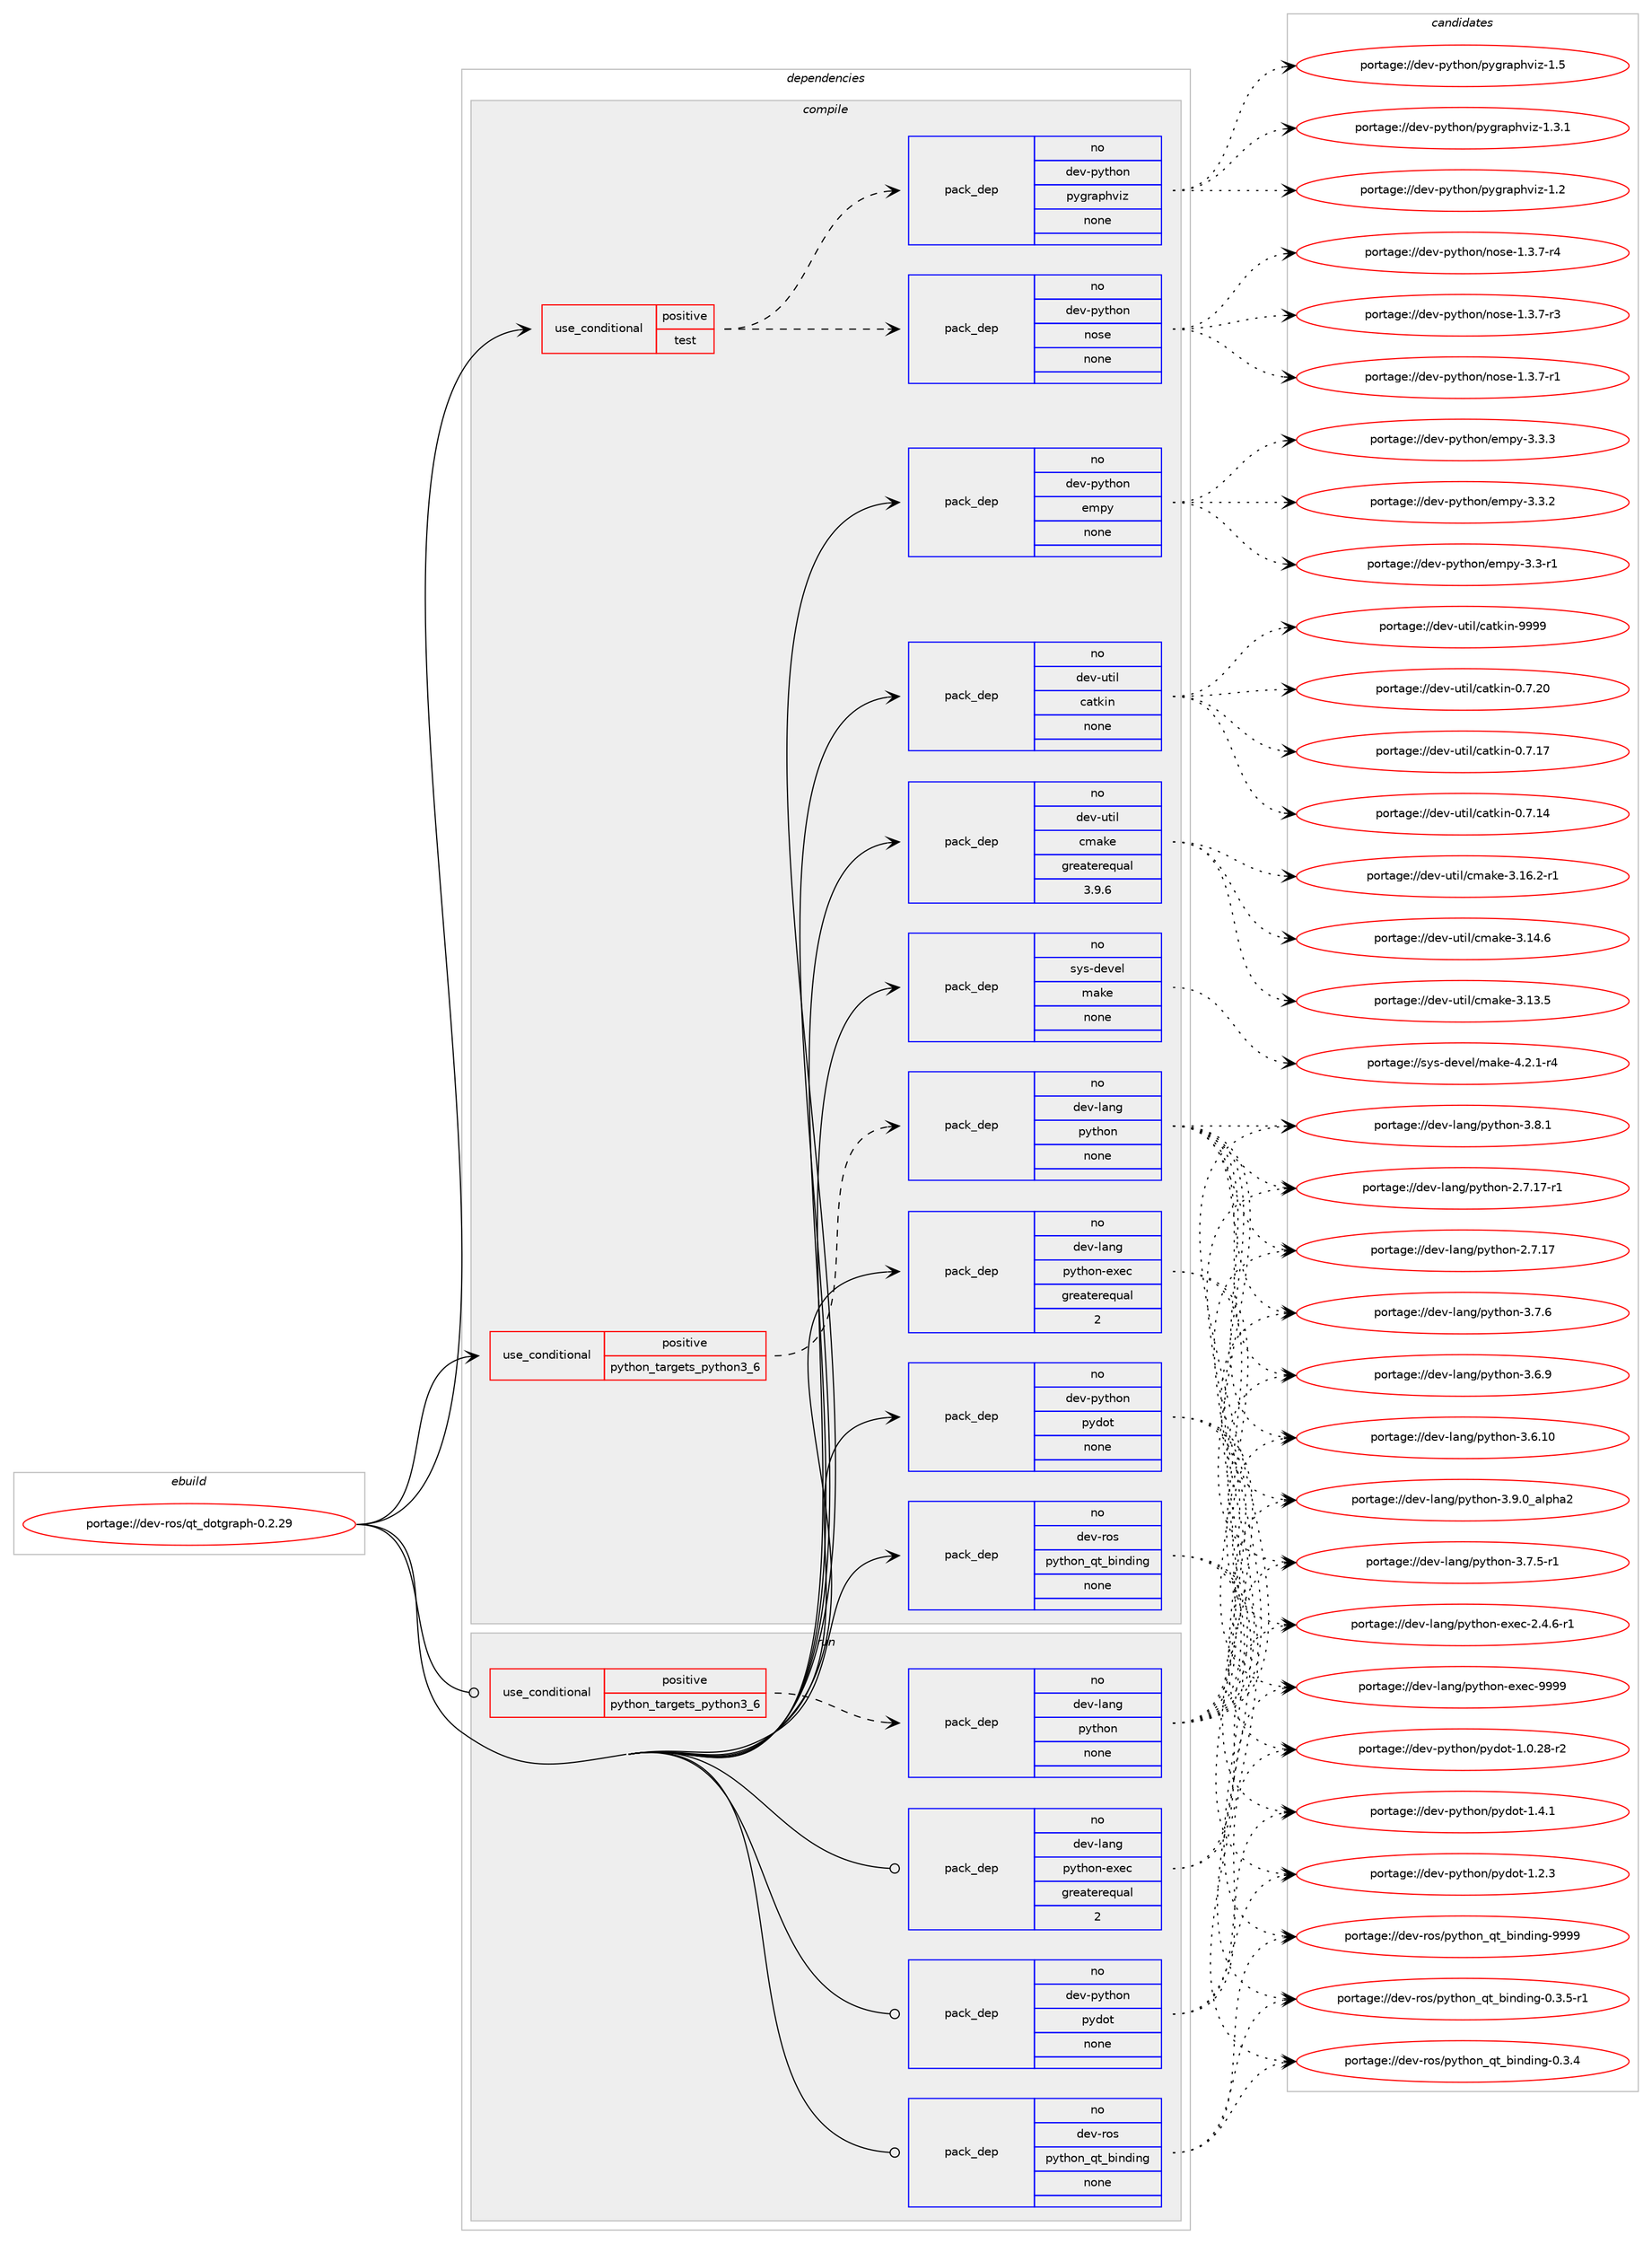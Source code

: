 digraph prolog {

# *************
# Graph options
# *************

newrank=true;
concentrate=true;
compound=true;
graph [rankdir=LR,fontname=Helvetica,fontsize=10,ranksep=1.5];#, ranksep=2.5, nodesep=0.2];
edge  [arrowhead=vee];
node  [fontname=Helvetica,fontsize=10];

# **********
# The ebuild
# **********

subgraph cluster_leftcol {
color=gray;
label=<<i>ebuild</i>>;
id [label="portage://dev-ros/qt_dotgraph-0.2.29", color=red, width=4, href="../dev-ros/qt_dotgraph-0.2.29.svg"];
}

# ****************
# The dependencies
# ****************

subgraph cluster_midcol {
color=gray;
label=<<i>dependencies</i>>;
subgraph cluster_compile {
fillcolor="#eeeeee";
style=filled;
label=<<i>compile</i>>;
subgraph cond98842 {
dependency392812 [label=<<TABLE BORDER="0" CELLBORDER="1" CELLSPACING="0" CELLPADDING="4"><TR><TD ROWSPAN="3" CELLPADDING="10">use_conditional</TD></TR><TR><TD>positive</TD></TR><TR><TD>python_targets_python3_6</TD></TR></TABLE>>, shape=none, color=red];
subgraph pack289117 {
dependency392813 [label=<<TABLE BORDER="0" CELLBORDER="1" CELLSPACING="0" CELLPADDING="4" WIDTH="220"><TR><TD ROWSPAN="6" CELLPADDING="30">pack_dep</TD></TR><TR><TD WIDTH="110">no</TD></TR><TR><TD>dev-lang</TD></TR><TR><TD>python</TD></TR><TR><TD>none</TD></TR><TR><TD></TD></TR></TABLE>>, shape=none, color=blue];
}
dependency392812:e -> dependency392813:w [weight=20,style="dashed",arrowhead="vee"];
}
id:e -> dependency392812:w [weight=20,style="solid",arrowhead="vee"];
subgraph cond98843 {
dependency392814 [label=<<TABLE BORDER="0" CELLBORDER="1" CELLSPACING="0" CELLPADDING="4"><TR><TD ROWSPAN="3" CELLPADDING="10">use_conditional</TD></TR><TR><TD>positive</TD></TR><TR><TD>test</TD></TR></TABLE>>, shape=none, color=red];
subgraph pack289118 {
dependency392815 [label=<<TABLE BORDER="0" CELLBORDER="1" CELLSPACING="0" CELLPADDING="4" WIDTH="220"><TR><TD ROWSPAN="6" CELLPADDING="30">pack_dep</TD></TR><TR><TD WIDTH="110">no</TD></TR><TR><TD>dev-python</TD></TR><TR><TD>nose</TD></TR><TR><TD>none</TD></TR><TR><TD></TD></TR></TABLE>>, shape=none, color=blue];
}
dependency392814:e -> dependency392815:w [weight=20,style="dashed",arrowhead="vee"];
subgraph pack289119 {
dependency392816 [label=<<TABLE BORDER="0" CELLBORDER="1" CELLSPACING="0" CELLPADDING="4" WIDTH="220"><TR><TD ROWSPAN="6" CELLPADDING="30">pack_dep</TD></TR><TR><TD WIDTH="110">no</TD></TR><TR><TD>dev-python</TD></TR><TR><TD>pygraphviz</TD></TR><TR><TD>none</TD></TR><TR><TD></TD></TR></TABLE>>, shape=none, color=blue];
}
dependency392814:e -> dependency392816:w [weight=20,style="dashed",arrowhead="vee"];
}
id:e -> dependency392814:w [weight=20,style="solid",arrowhead="vee"];
subgraph pack289120 {
dependency392817 [label=<<TABLE BORDER="0" CELLBORDER="1" CELLSPACING="0" CELLPADDING="4" WIDTH="220"><TR><TD ROWSPAN="6" CELLPADDING="30">pack_dep</TD></TR><TR><TD WIDTH="110">no</TD></TR><TR><TD>dev-lang</TD></TR><TR><TD>python-exec</TD></TR><TR><TD>greaterequal</TD></TR><TR><TD>2</TD></TR></TABLE>>, shape=none, color=blue];
}
id:e -> dependency392817:w [weight=20,style="solid",arrowhead="vee"];
subgraph pack289121 {
dependency392818 [label=<<TABLE BORDER="0" CELLBORDER="1" CELLSPACING="0" CELLPADDING="4" WIDTH="220"><TR><TD ROWSPAN="6" CELLPADDING="30">pack_dep</TD></TR><TR><TD WIDTH="110">no</TD></TR><TR><TD>dev-python</TD></TR><TR><TD>empy</TD></TR><TR><TD>none</TD></TR><TR><TD></TD></TR></TABLE>>, shape=none, color=blue];
}
id:e -> dependency392818:w [weight=20,style="solid",arrowhead="vee"];
subgraph pack289122 {
dependency392819 [label=<<TABLE BORDER="0" CELLBORDER="1" CELLSPACING="0" CELLPADDING="4" WIDTH="220"><TR><TD ROWSPAN="6" CELLPADDING="30">pack_dep</TD></TR><TR><TD WIDTH="110">no</TD></TR><TR><TD>dev-python</TD></TR><TR><TD>pydot</TD></TR><TR><TD>none</TD></TR><TR><TD></TD></TR></TABLE>>, shape=none, color=blue];
}
id:e -> dependency392819:w [weight=20,style="solid",arrowhead="vee"];
subgraph pack289123 {
dependency392820 [label=<<TABLE BORDER="0" CELLBORDER="1" CELLSPACING="0" CELLPADDING="4" WIDTH="220"><TR><TD ROWSPAN="6" CELLPADDING="30">pack_dep</TD></TR><TR><TD WIDTH="110">no</TD></TR><TR><TD>dev-ros</TD></TR><TR><TD>python_qt_binding</TD></TR><TR><TD>none</TD></TR><TR><TD></TD></TR></TABLE>>, shape=none, color=blue];
}
id:e -> dependency392820:w [weight=20,style="solid",arrowhead="vee"];
subgraph pack289124 {
dependency392821 [label=<<TABLE BORDER="0" CELLBORDER="1" CELLSPACING="0" CELLPADDING="4" WIDTH="220"><TR><TD ROWSPAN="6" CELLPADDING="30">pack_dep</TD></TR><TR><TD WIDTH="110">no</TD></TR><TR><TD>dev-util</TD></TR><TR><TD>catkin</TD></TR><TR><TD>none</TD></TR><TR><TD></TD></TR></TABLE>>, shape=none, color=blue];
}
id:e -> dependency392821:w [weight=20,style="solid",arrowhead="vee"];
subgraph pack289125 {
dependency392822 [label=<<TABLE BORDER="0" CELLBORDER="1" CELLSPACING="0" CELLPADDING="4" WIDTH="220"><TR><TD ROWSPAN="6" CELLPADDING="30">pack_dep</TD></TR><TR><TD WIDTH="110">no</TD></TR><TR><TD>dev-util</TD></TR><TR><TD>cmake</TD></TR><TR><TD>greaterequal</TD></TR><TR><TD>3.9.6</TD></TR></TABLE>>, shape=none, color=blue];
}
id:e -> dependency392822:w [weight=20,style="solid",arrowhead="vee"];
subgraph pack289126 {
dependency392823 [label=<<TABLE BORDER="0" CELLBORDER="1" CELLSPACING="0" CELLPADDING="4" WIDTH="220"><TR><TD ROWSPAN="6" CELLPADDING="30">pack_dep</TD></TR><TR><TD WIDTH="110">no</TD></TR><TR><TD>sys-devel</TD></TR><TR><TD>make</TD></TR><TR><TD>none</TD></TR><TR><TD></TD></TR></TABLE>>, shape=none, color=blue];
}
id:e -> dependency392823:w [weight=20,style="solid",arrowhead="vee"];
}
subgraph cluster_compileandrun {
fillcolor="#eeeeee";
style=filled;
label=<<i>compile and run</i>>;
}
subgraph cluster_run {
fillcolor="#eeeeee";
style=filled;
label=<<i>run</i>>;
subgraph cond98844 {
dependency392824 [label=<<TABLE BORDER="0" CELLBORDER="1" CELLSPACING="0" CELLPADDING="4"><TR><TD ROWSPAN="3" CELLPADDING="10">use_conditional</TD></TR><TR><TD>positive</TD></TR><TR><TD>python_targets_python3_6</TD></TR></TABLE>>, shape=none, color=red];
subgraph pack289127 {
dependency392825 [label=<<TABLE BORDER="0" CELLBORDER="1" CELLSPACING="0" CELLPADDING="4" WIDTH="220"><TR><TD ROWSPAN="6" CELLPADDING="30">pack_dep</TD></TR><TR><TD WIDTH="110">no</TD></TR><TR><TD>dev-lang</TD></TR><TR><TD>python</TD></TR><TR><TD>none</TD></TR><TR><TD></TD></TR></TABLE>>, shape=none, color=blue];
}
dependency392824:e -> dependency392825:w [weight=20,style="dashed",arrowhead="vee"];
}
id:e -> dependency392824:w [weight=20,style="solid",arrowhead="odot"];
subgraph pack289128 {
dependency392826 [label=<<TABLE BORDER="0" CELLBORDER="1" CELLSPACING="0" CELLPADDING="4" WIDTH="220"><TR><TD ROWSPAN="6" CELLPADDING="30">pack_dep</TD></TR><TR><TD WIDTH="110">no</TD></TR><TR><TD>dev-lang</TD></TR><TR><TD>python-exec</TD></TR><TR><TD>greaterequal</TD></TR><TR><TD>2</TD></TR></TABLE>>, shape=none, color=blue];
}
id:e -> dependency392826:w [weight=20,style="solid",arrowhead="odot"];
subgraph pack289129 {
dependency392827 [label=<<TABLE BORDER="0" CELLBORDER="1" CELLSPACING="0" CELLPADDING="4" WIDTH="220"><TR><TD ROWSPAN="6" CELLPADDING="30">pack_dep</TD></TR><TR><TD WIDTH="110">no</TD></TR><TR><TD>dev-python</TD></TR><TR><TD>pydot</TD></TR><TR><TD>none</TD></TR><TR><TD></TD></TR></TABLE>>, shape=none, color=blue];
}
id:e -> dependency392827:w [weight=20,style="solid",arrowhead="odot"];
subgraph pack289130 {
dependency392828 [label=<<TABLE BORDER="0" CELLBORDER="1" CELLSPACING="0" CELLPADDING="4" WIDTH="220"><TR><TD ROWSPAN="6" CELLPADDING="30">pack_dep</TD></TR><TR><TD WIDTH="110">no</TD></TR><TR><TD>dev-ros</TD></TR><TR><TD>python_qt_binding</TD></TR><TR><TD>none</TD></TR><TR><TD></TD></TR></TABLE>>, shape=none, color=blue];
}
id:e -> dependency392828:w [weight=20,style="solid",arrowhead="odot"];
}
}

# **************
# The candidates
# **************

subgraph cluster_choices {
rank=same;
color=gray;
label=<<i>candidates</i>>;

subgraph choice289117 {
color=black;
nodesep=1;
choice10010111845108971101034711212111610411111045514657464895971081121049750 [label="portage://dev-lang/python-3.9.0_alpha2", color=red, width=4,href="../dev-lang/python-3.9.0_alpha2.svg"];
choice100101118451089711010347112121116104111110455146564649 [label="portage://dev-lang/python-3.8.1", color=red, width=4,href="../dev-lang/python-3.8.1.svg"];
choice100101118451089711010347112121116104111110455146554654 [label="portage://dev-lang/python-3.7.6", color=red, width=4,href="../dev-lang/python-3.7.6.svg"];
choice1001011184510897110103471121211161041111104551465546534511449 [label="portage://dev-lang/python-3.7.5-r1", color=red, width=4,href="../dev-lang/python-3.7.5-r1.svg"];
choice100101118451089711010347112121116104111110455146544657 [label="portage://dev-lang/python-3.6.9", color=red, width=4,href="../dev-lang/python-3.6.9.svg"];
choice10010111845108971101034711212111610411111045514654464948 [label="portage://dev-lang/python-3.6.10", color=red, width=4,href="../dev-lang/python-3.6.10.svg"];
choice100101118451089711010347112121116104111110455046554649554511449 [label="portage://dev-lang/python-2.7.17-r1", color=red, width=4,href="../dev-lang/python-2.7.17-r1.svg"];
choice10010111845108971101034711212111610411111045504655464955 [label="portage://dev-lang/python-2.7.17", color=red, width=4,href="../dev-lang/python-2.7.17.svg"];
dependency392813:e -> choice10010111845108971101034711212111610411111045514657464895971081121049750:w [style=dotted,weight="100"];
dependency392813:e -> choice100101118451089711010347112121116104111110455146564649:w [style=dotted,weight="100"];
dependency392813:e -> choice100101118451089711010347112121116104111110455146554654:w [style=dotted,weight="100"];
dependency392813:e -> choice1001011184510897110103471121211161041111104551465546534511449:w [style=dotted,weight="100"];
dependency392813:e -> choice100101118451089711010347112121116104111110455146544657:w [style=dotted,weight="100"];
dependency392813:e -> choice10010111845108971101034711212111610411111045514654464948:w [style=dotted,weight="100"];
dependency392813:e -> choice100101118451089711010347112121116104111110455046554649554511449:w [style=dotted,weight="100"];
dependency392813:e -> choice10010111845108971101034711212111610411111045504655464955:w [style=dotted,weight="100"];
}
subgraph choice289118 {
color=black;
nodesep=1;
choice10010111845112121116104111110471101111151014549465146554511452 [label="portage://dev-python/nose-1.3.7-r4", color=red, width=4,href="../dev-python/nose-1.3.7-r4.svg"];
choice10010111845112121116104111110471101111151014549465146554511451 [label="portage://dev-python/nose-1.3.7-r3", color=red, width=4,href="../dev-python/nose-1.3.7-r3.svg"];
choice10010111845112121116104111110471101111151014549465146554511449 [label="portage://dev-python/nose-1.3.7-r1", color=red, width=4,href="../dev-python/nose-1.3.7-r1.svg"];
dependency392815:e -> choice10010111845112121116104111110471101111151014549465146554511452:w [style=dotted,weight="100"];
dependency392815:e -> choice10010111845112121116104111110471101111151014549465146554511451:w [style=dotted,weight="100"];
dependency392815:e -> choice10010111845112121116104111110471101111151014549465146554511449:w [style=dotted,weight="100"];
}
subgraph choice289119 {
color=black;
nodesep=1;
choice10010111845112121116104111110471121211031149711210411810512245494653 [label="portage://dev-python/pygraphviz-1.5", color=red, width=4,href="../dev-python/pygraphviz-1.5.svg"];
choice100101118451121211161041111104711212110311497112104118105122454946514649 [label="portage://dev-python/pygraphviz-1.3.1", color=red, width=4,href="../dev-python/pygraphviz-1.3.1.svg"];
choice10010111845112121116104111110471121211031149711210411810512245494650 [label="portage://dev-python/pygraphviz-1.2", color=red, width=4,href="../dev-python/pygraphviz-1.2.svg"];
dependency392816:e -> choice10010111845112121116104111110471121211031149711210411810512245494653:w [style=dotted,weight="100"];
dependency392816:e -> choice100101118451121211161041111104711212110311497112104118105122454946514649:w [style=dotted,weight="100"];
dependency392816:e -> choice10010111845112121116104111110471121211031149711210411810512245494650:w [style=dotted,weight="100"];
}
subgraph choice289120 {
color=black;
nodesep=1;
choice10010111845108971101034711212111610411111045101120101994557575757 [label="portage://dev-lang/python-exec-9999", color=red, width=4,href="../dev-lang/python-exec-9999.svg"];
choice10010111845108971101034711212111610411111045101120101994550465246544511449 [label="portage://dev-lang/python-exec-2.4.6-r1", color=red, width=4,href="../dev-lang/python-exec-2.4.6-r1.svg"];
dependency392817:e -> choice10010111845108971101034711212111610411111045101120101994557575757:w [style=dotted,weight="100"];
dependency392817:e -> choice10010111845108971101034711212111610411111045101120101994550465246544511449:w [style=dotted,weight="100"];
}
subgraph choice289121 {
color=black;
nodesep=1;
choice1001011184511212111610411111047101109112121455146514651 [label="portage://dev-python/empy-3.3.3", color=red, width=4,href="../dev-python/empy-3.3.3.svg"];
choice1001011184511212111610411111047101109112121455146514650 [label="portage://dev-python/empy-3.3.2", color=red, width=4,href="../dev-python/empy-3.3.2.svg"];
choice1001011184511212111610411111047101109112121455146514511449 [label="portage://dev-python/empy-3.3-r1", color=red, width=4,href="../dev-python/empy-3.3-r1.svg"];
dependency392818:e -> choice1001011184511212111610411111047101109112121455146514651:w [style=dotted,weight="100"];
dependency392818:e -> choice1001011184511212111610411111047101109112121455146514650:w [style=dotted,weight="100"];
dependency392818:e -> choice1001011184511212111610411111047101109112121455146514511449:w [style=dotted,weight="100"];
}
subgraph choice289122 {
color=black;
nodesep=1;
choice1001011184511212111610411111047112121100111116454946524649 [label="portage://dev-python/pydot-1.4.1", color=red, width=4,href="../dev-python/pydot-1.4.1.svg"];
choice1001011184511212111610411111047112121100111116454946504651 [label="portage://dev-python/pydot-1.2.3", color=red, width=4,href="../dev-python/pydot-1.2.3.svg"];
choice1001011184511212111610411111047112121100111116454946484650564511450 [label="portage://dev-python/pydot-1.0.28-r2", color=red, width=4,href="../dev-python/pydot-1.0.28-r2.svg"];
dependency392819:e -> choice1001011184511212111610411111047112121100111116454946524649:w [style=dotted,weight="100"];
dependency392819:e -> choice1001011184511212111610411111047112121100111116454946504651:w [style=dotted,weight="100"];
dependency392819:e -> choice1001011184511212111610411111047112121100111116454946484650564511450:w [style=dotted,weight="100"];
}
subgraph choice289123 {
color=black;
nodesep=1;
choice10010111845114111115471121211161041111109511311695981051101001051101034557575757 [label="portage://dev-ros/python_qt_binding-9999", color=red, width=4,href="../dev-ros/python_qt_binding-9999.svg"];
choice10010111845114111115471121211161041111109511311695981051101001051101034548465146534511449 [label="portage://dev-ros/python_qt_binding-0.3.5-r1", color=red, width=4,href="../dev-ros/python_qt_binding-0.3.5-r1.svg"];
choice1001011184511411111547112121116104111110951131169598105110100105110103454846514652 [label="portage://dev-ros/python_qt_binding-0.3.4", color=red, width=4,href="../dev-ros/python_qt_binding-0.3.4.svg"];
dependency392820:e -> choice10010111845114111115471121211161041111109511311695981051101001051101034557575757:w [style=dotted,weight="100"];
dependency392820:e -> choice10010111845114111115471121211161041111109511311695981051101001051101034548465146534511449:w [style=dotted,weight="100"];
dependency392820:e -> choice1001011184511411111547112121116104111110951131169598105110100105110103454846514652:w [style=dotted,weight="100"];
}
subgraph choice289124 {
color=black;
nodesep=1;
choice100101118451171161051084799971161071051104557575757 [label="portage://dev-util/catkin-9999", color=red, width=4,href="../dev-util/catkin-9999.svg"];
choice1001011184511711610510847999711610710511045484655465048 [label="portage://dev-util/catkin-0.7.20", color=red, width=4,href="../dev-util/catkin-0.7.20.svg"];
choice1001011184511711610510847999711610710511045484655464955 [label="portage://dev-util/catkin-0.7.17", color=red, width=4,href="../dev-util/catkin-0.7.17.svg"];
choice1001011184511711610510847999711610710511045484655464952 [label="portage://dev-util/catkin-0.7.14", color=red, width=4,href="../dev-util/catkin-0.7.14.svg"];
dependency392821:e -> choice100101118451171161051084799971161071051104557575757:w [style=dotted,weight="100"];
dependency392821:e -> choice1001011184511711610510847999711610710511045484655465048:w [style=dotted,weight="100"];
dependency392821:e -> choice1001011184511711610510847999711610710511045484655464955:w [style=dotted,weight="100"];
dependency392821:e -> choice1001011184511711610510847999711610710511045484655464952:w [style=dotted,weight="100"];
}
subgraph choice289125 {
color=black;
nodesep=1;
choice10010111845117116105108479910997107101455146495446504511449 [label="portage://dev-util/cmake-3.16.2-r1", color=red, width=4,href="../dev-util/cmake-3.16.2-r1.svg"];
choice1001011184511711610510847991099710710145514649524654 [label="portage://dev-util/cmake-3.14.6", color=red, width=4,href="../dev-util/cmake-3.14.6.svg"];
choice1001011184511711610510847991099710710145514649514653 [label="portage://dev-util/cmake-3.13.5", color=red, width=4,href="../dev-util/cmake-3.13.5.svg"];
dependency392822:e -> choice10010111845117116105108479910997107101455146495446504511449:w [style=dotted,weight="100"];
dependency392822:e -> choice1001011184511711610510847991099710710145514649524654:w [style=dotted,weight="100"];
dependency392822:e -> choice1001011184511711610510847991099710710145514649514653:w [style=dotted,weight="100"];
}
subgraph choice289126 {
color=black;
nodesep=1;
choice1151211154510010111810110847109971071014552465046494511452 [label="portage://sys-devel/make-4.2.1-r4", color=red, width=4,href="../sys-devel/make-4.2.1-r4.svg"];
dependency392823:e -> choice1151211154510010111810110847109971071014552465046494511452:w [style=dotted,weight="100"];
}
subgraph choice289127 {
color=black;
nodesep=1;
choice10010111845108971101034711212111610411111045514657464895971081121049750 [label="portage://dev-lang/python-3.9.0_alpha2", color=red, width=4,href="../dev-lang/python-3.9.0_alpha2.svg"];
choice100101118451089711010347112121116104111110455146564649 [label="portage://dev-lang/python-3.8.1", color=red, width=4,href="../dev-lang/python-3.8.1.svg"];
choice100101118451089711010347112121116104111110455146554654 [label="portage://dev-lang/python-3.7.6", color=red, width=4,href="../dev-lang/python-3.7.6.svg"];
choice1001011184510897110103471121211161041111104551465546534511449 [label="portage://dev-lang/python-3.7.5-r1", color=red, width=4,href="../dev-lang/python-3.7.5-r1.svg"];
choice100101118451089711010347112121116104111110455146544657 [label="portage://dev-lang/python-3.6.9", color=red, width=4,href="../dev-lang/python-3.6.9.svg"];
choice10010111845108971101034711212111610411111045514654464948 [label="portage://dev-lang/python-3.6.10", color=red, width=4,href="../dev-lang/python-3.6.10.svg"];
choice100101118451089711010347112121116104111110455046554649554511449 [label="portage://dev-lang/python-2.7.17-r1", color=red, width=4,href="../dev-lang/python-2.7.17-r1.svg"];
choice10010111845108971101034711212111610411111045504655464955 [label="portage://dev-lang/python-2.7.17", color=red, width=4,href="../dev-lang/python-2.7.17.svg"];
dependency392825:e -> choice10010111845108971101034711212111610411111045514657464895971081121049750:w [style=dotted,weight="100"];
dependency392825:e -> choice100101118451089711010347112121116104111110455146564649:w [style=dotted,weight="100"];
dependency392825:e -> choice100101118451089711010347112121116104111110455146554654:w [style=dotted,weight="100"];
dependency392825:e -> choice1001011184510897110103471121211161041111104551465546534511449:w [style=dotted,weight="100"];
dependency392825:e -> choice100101118451089711010347112121116104111110455146544657:w [style=dotted,weight="100"];
dependency392825:e -> choice10010111845108971101034711212111610411111045514654464948:w [style=dotted,weight="100"];
dependency392825:e -> choice100101118451089711010347112121116104111110455046554649554511449:w [style=dotted,weight="100"];
dependency392825:e -> choice10010111845108971101034711212111610411111045504655464955:w [style=dotted,weight="100"];
}
subgraph choice289128 {
color=black;
nodesep=1;
choice10010111845108971101034711212111610411111045101120101994557575757 [label="portage://dev-lang/python-exec-9999", color=red, width=4,href="../dev-lang/python-exec-9999.svg"];
choice10010111845108971101034711212111610411111045101120101994550465246544511449 [label="portage://dev-lang/python-exec-2.4.6-r1", color=red, width=4,href="../dev-lang/python-exec-2.4.6-r1.svg"];
dependency392826:e -> choice10010111845108971101034711212111610411111045101120101994557575757:w [style=dotted,weight="100"];
dependency392826:e -> choice10010111845108971101034711212111610411111045101120101994550465246544511449:w [style=dotted,weight="100"];
}
subgraph choice289129 {
color=black;
nodesep=1;
choice1001011184511212111610411111047112121100111116454946524649 [label="portage://dev-python/pydot-1.4.1", color=red, width=4,href="../dev-python/pydot-1.4.1.svg"];
choice1001011184511212111610411111047112121100111116454946504651 [label="portage://dev-python/pydot-1.2.3", color=red, width=4,href="../dev-python/pydot-1.2.3.svg"];
choice1001011184511212111610411111047112121100111116454946484650564511450 [label="portage://dev-python/pydot-1.0.28-r2", color=red, width=4,href="../dev-python/pydot-1.0.28-r2.svg"];
dependency392827:e -> choice1001011184511212111610411111047112121100111116454946524649:w [style=dotted,weight="100"];
dependency392827:e -> choice1001011184511212111610411111047112121100111116454946504651:w [style=dotted,weight="100"];
dependency392827:e -> choice1001011184511212111610411111047112121100111116454946484650564511450:w [style=dotted,weight="100"];
}
subgraph choice289130 {
color=black;
nodesep=1;
choice10010111845114111115471121211161041111109511311695981051101001051101034557575757 [label="portage://dev-ros/python_qt_binding-9999", color=red, width=4,href="../dev-ros/python_qt_binding-9999.svg"];
choice10010111845114111115471121211161041111109511311695981051101001051101034548465146534511449 [label="portage://dev-ros/python_qt_binding-0.3.5-r1", color=red, width=4,href="../dev-ros/python_qt_binding-0.3.5-r1.svg"];
choice1001011184511411111547112121116104111110951131169598105110100105110103454846514652 [label="portage://dev-ros/python_qt_binding-0.3.4", color=red, width=4,href="../dev-ros/python_qt_binding-0.3.4.svg"];
dependency392828:e -> choice10010111845114111115471121211161041111109511311695981051101001051101034557575757:w [style=dotted,weight="100"];
dependency392828:e -> choice10010111845114111115471121211161041111109511311695981051101001051101034548465146534511449:w [style=dotted,weight="100"];
dependency392828:e -> choice1001011184511411111547112121116104111110951131169598105110100105110103454846514652:w [style=dotted,weight="100"];
}
}

}
